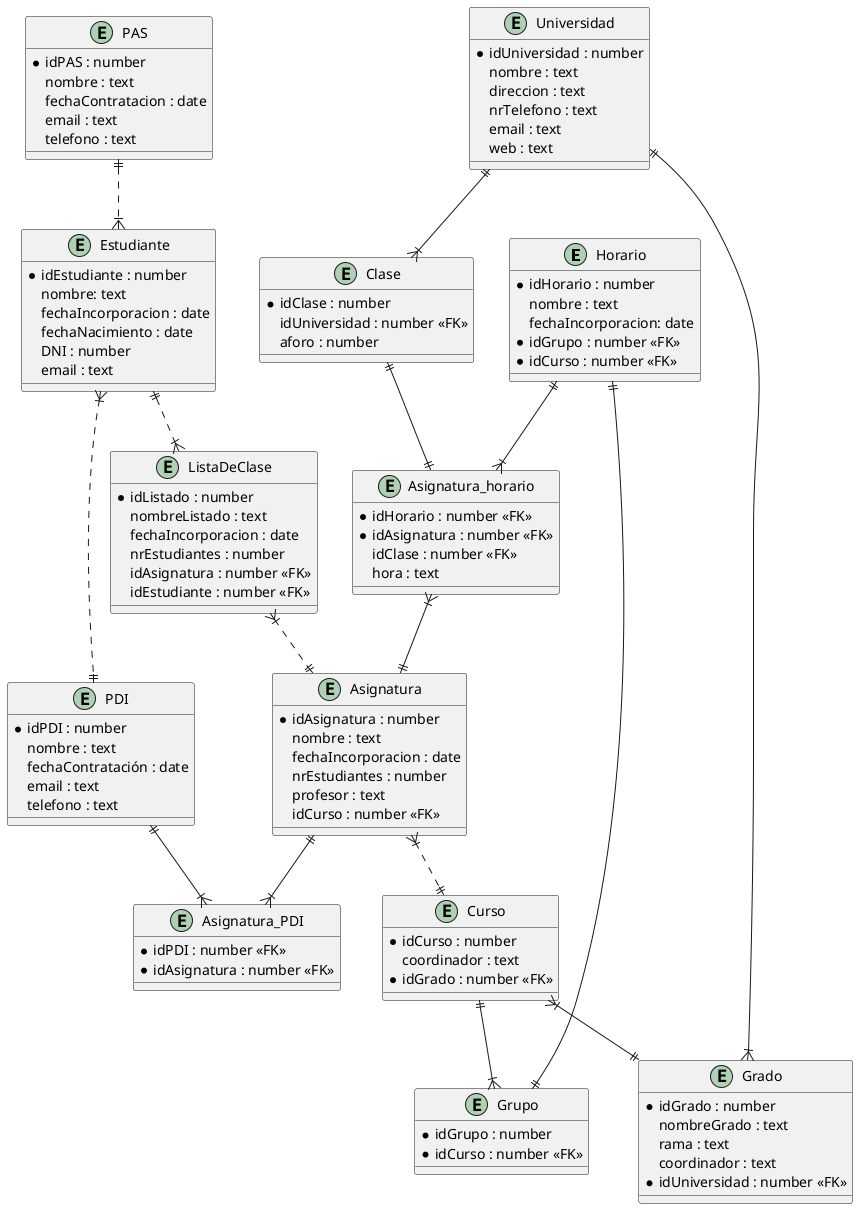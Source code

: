 @startuml supuesto1E-R

entity "Horario" as Horario{
    * idHorario : number
    nombre : text
    fechaIncorporacion: date
    * idGrupo : number <<FK>>
    * idCurso : number <<FK>>
}

entity "Estudiante" as Estudiante{
    * idEstudiante : number
    nombre: text
    fechaIncorporacion : date
    fechaNacimiento : date
    DNI : number
    email : text
}

entity "ListaDeClase" as ListaDeClase{
    * idListado : number
    nombreListado : text
    fechaIncorporacion : date
    nrEstudiantes : number
    idAsignatura : number <<FK>>
    idEstudiante : number <<FK>>
}

entity "Asignatura" as Asignatura{
    * idAsignatura : number
    nombre : text
    fechaIncorporacion : date
    nrEstudiantes : number
    profesor : text
    idCurso : number <<FK>>
}

entity "PDI" as PDI{
    * idPDI : number
    nombre : text
    fechaContratación : date
    email : text
    telefono : text
}

entity "PAS" as PAS{
    * idPAS : number
    nombre : text
    fechaContratacion : date
    email : text
    telefono : text
}

entity "Curso" as Curso{
    * idCurso : number
    coordinador : text
    * idGrado : number <<FK>>
}

entity "Grupo" as Grupo{
    * idGrupo : number
    * idCurso : number <<FK>>
}

entity "Grado" as Grado{
    * idGrado : number
    nombreGrado : text
    rama : text
    coordinador : text
    * idUniversidad : number <<FK>>
}

entity "Universidad" as Universidad{
    * idUniversidad : number
    nombre : text
    direccion : text
    nrTelefono : text
    email : text
    web : text
}

entity "Asignatura_horario" as AsHor{
    * idHorario : number <<FK>>
    * idAsignatura : number <<FK>>
    idClase : number <<FK>>
    hora : text
}

entity "Clase" as Clase{
    * idClase : number
    idUniversidad : number <<FK>>
    aforo : number
}

entity "Asignatura_PDI" as AsPDI{
    * idPDI : number <<FK>>
    * idAsignatura : number <<FK>>
}

PAS ||..|{ Estudiante
Estudiante }|..|| PDI

Estudiante ||..|{ ListaDeClase
ListaDeClase }|..|| Asignatura

Asignatura }|..|| Curso

Curso }|--|| Grado

Universidad ||--|{ Grado

Curso ||--|{ Grupo

Grupo ||--|| Horario

Horario ||--|{ AsHor
AsHor }|--|| Asignatura

Universidad ||--|{ Clase
Clase ||--|| AsHor

Asignatura ||--|{ AsPDI
PDI ||--|{ AsPDI



















@enduml